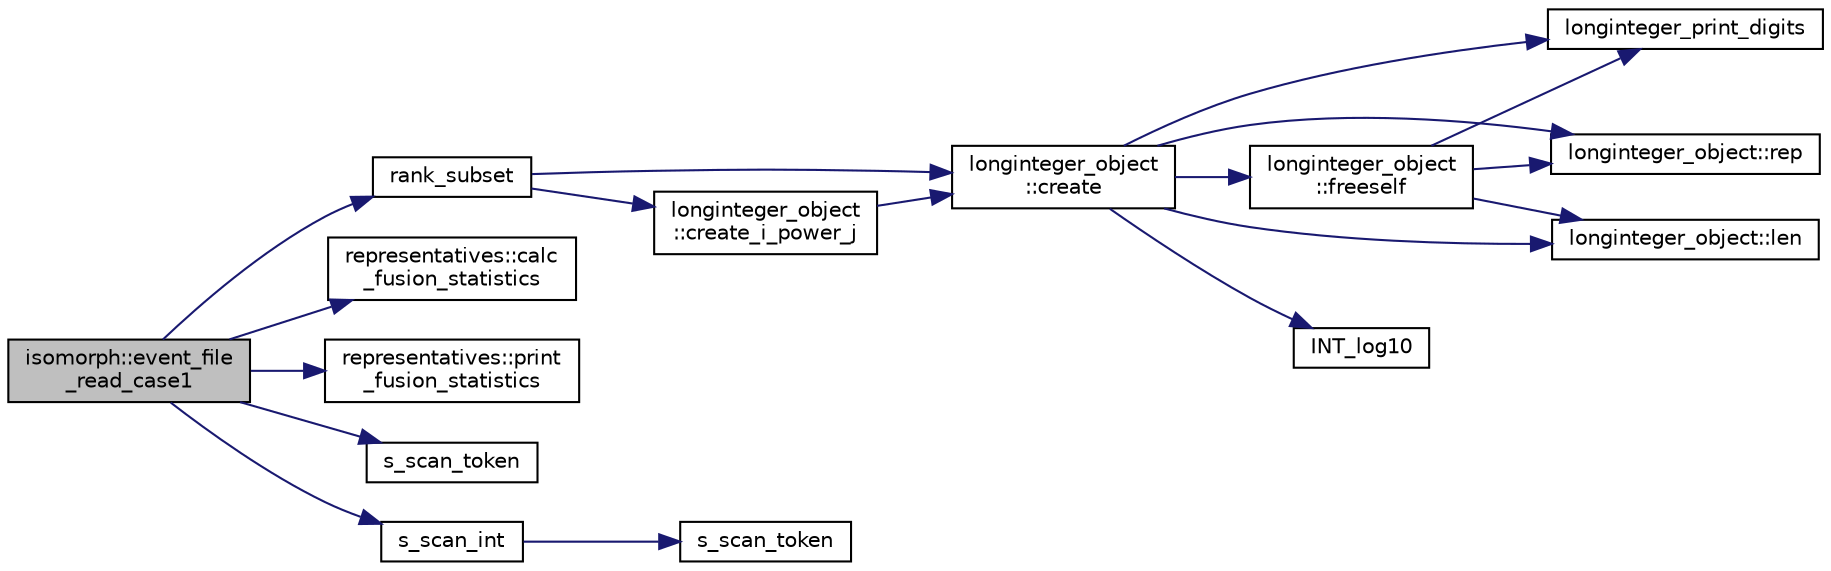 digraph "isomorph::event_file_read_case1"
{
  edge [fontname="Helvetica",fontsize="10",labelfontname="Helvetica",labelfontsize="10"];
  node [fontname="Helvetica",fontsize="10",shape=record];
  rankdir="LR";
  Node2387 [label="isomorph::event_file\l_read_case1",height=0.2,width=0.4,color="black", fillcolor="grey75", style="filled", fontcolor="black"];
  Node2387 -> Node2388 [color="midnightblue",fontsize="10",style="solid",fontname="Helvetica"];
  Node2388 [label="rank_subset",height=0.2,width=0.4,color="black", fillcolor="white", style="filled",URL="$de/ded/test2_8_c.html#abf5de6698fa2a247092d09eb65dbec60"];
  Node2388 -> Node2389 [color="midnightblue",fontsize="10",style="solid",fontname="Helvetica"];
  Node2389 [label="longinteger_object\l::create",height=0.2,width=0.4,color="black", fillcolor="white", style="filled",URL="$dd/d7e/classlonginteger__object.html#a95d2eebc60849c3963a49298b1f498c2"];
  Node2389 -> Node2390 [color="midnightblue",fontsize="10",style="solid",fontname="Helvetica"];
  Node2390 [label="longinteger_object\l::freeself",height=0.2,width=0.4,color="black", fillcolor="white", style="filled",URL="$dd/d7e/classlonginteger__object.html#a06450f8c4795d81da6d680830ef958a1"];
  Node2390 -> Node2391 [color="midnightblue",fontsize="10",style="solid",fontname="Helvetica"];
  Node2391 [label="longinteger_print_digits",height=0.2,width=0.4,color="black", fillcolor="white", style="filled",URL="$de/dc5/algebra__and__number__theory_8h.html#ac2bac7b12f5b6440b8dad275cd7a157d"];
  Node2390 -> Node2392 [color="midnightblue",fontsize="10",style="solid",fontname="Helvetica"];
  Node2392 [label="longinteger_object::rep",height=0.2,width=0.4,color="black", fillcolor="white", style="filled",URL="$dd/d7e/classlonginteger__object.html#a3ecaf12738cc721d281c416503f241e2"];
  Node2390 -> Node2393 [color="midnightblue",fontsize="10",style="solid",fontname="Helvetica"];
  Node2393 [label="longinteger_object::len",height=0.2,width=0.4,color="black", fillcolor="white", style="filled",URL="$dd/d7e/classlonginteger__object.html#a0bfeae35be8a6fd44ed7f76413596ab1"];
  Node2389 -> Node2394 [color="midnightblue",fontsize="10",style="solid",fontname="Helvetica"];
  Node2394 [label="INT_log10",height=0.2,width=0.4,color="black", fillcolor="white", style="filled",URL="$de/dc5/algebra__and__number__theory_8h.html#a98bc0a6c562370a355165d2538dac250"];
  Node2389 -> Node2391 [color="midnightblue",fontsize="10",style="solid",fontname="Helvetica"];
  Node2389 -> Node2392 [color="midnightblue",fontsize="10",style="solid",fontname="Helvetica"];
  Node2389 -> Node2393 [color="midnightblue",fontsize="10",style="solid",fontname="Helvetica"];
  Node2388 -> Node2395 [color="midnightblue",fontsize="10",style="solid",fontname="Helvetica"];
  Node2395 [label="longinteger_object\l::create_i_power_j",height=0.2,width=0.4,color="black", fillcolor="white", style="filled",URL="$dd/d7e/classlonginteger__object.html#abd7f646a9077ab9a8c2754c221ae8e2a"];
  Node2395 -> Node2389 [color="midnightblue",fontsize="10",style="solid",fontname="Helvetica"];
  Node2387 -> Node2396 [color="midnightblue",fontsize="10",style="solid",fontname="Helvetica"];
  Node2396 [label="representatives::calc\l_fusion_statistics",height=0.2,width=0.4,color="black", fillcolor="white", style="filled",URL="$da/dc1/classrepresentatives.html#ac776d4e7be572086b4daed9addafe785"];
  Node2387 -> Node2397 [color="midnightblue",fontsize="10",style="solid",fontname="Helvetica"];
  Node2397 [label="representatives::print\l_fusion_statistics",height=0.2,width=0.4,color="black", fillcolor="white", style="filled",URL="$da/dc1/classrepresentatives.html#a9bdb780751cf68579922dba75250b2c5"];
  Node2387 -> Node2398 [color="midnightblue",fontsize="10",style="solid",fontname="Helvetica"];
  Node2398 [label="s_scan_token",height=0.2,width=0.4,color="black", fillcolor="white", style="filled",URL="$d5/db4/io__and__os_8h.html#a8d1a4ad92d09138f7a1a7e389469ed45"];
  Node2387 -> Node2399 [color="midnightblue",fontsize="10",style="solid",fontname="Helvetica"];
  Node2399 [label="s_scan_int",height=0.2,width=0.4,color="black", fillcolor="white", style="filled",URL="$d5/db4/io__and__os_8h.html#ab43cab8ae063700a2fc82113b69eea5f"];
  Node2399 -> Node2400 [color="midnightblue",fontsize="10",style="solid",fontname="Helvetica"];
  Node2400 [label="s_scan_token",height=0.2,width=0.4,color="black", fillcolor="white", style="filled",URL="$d4/d74/util_8_c.html#a8d1a4ad92d09138f7a1a7e389469ed45"];
}
